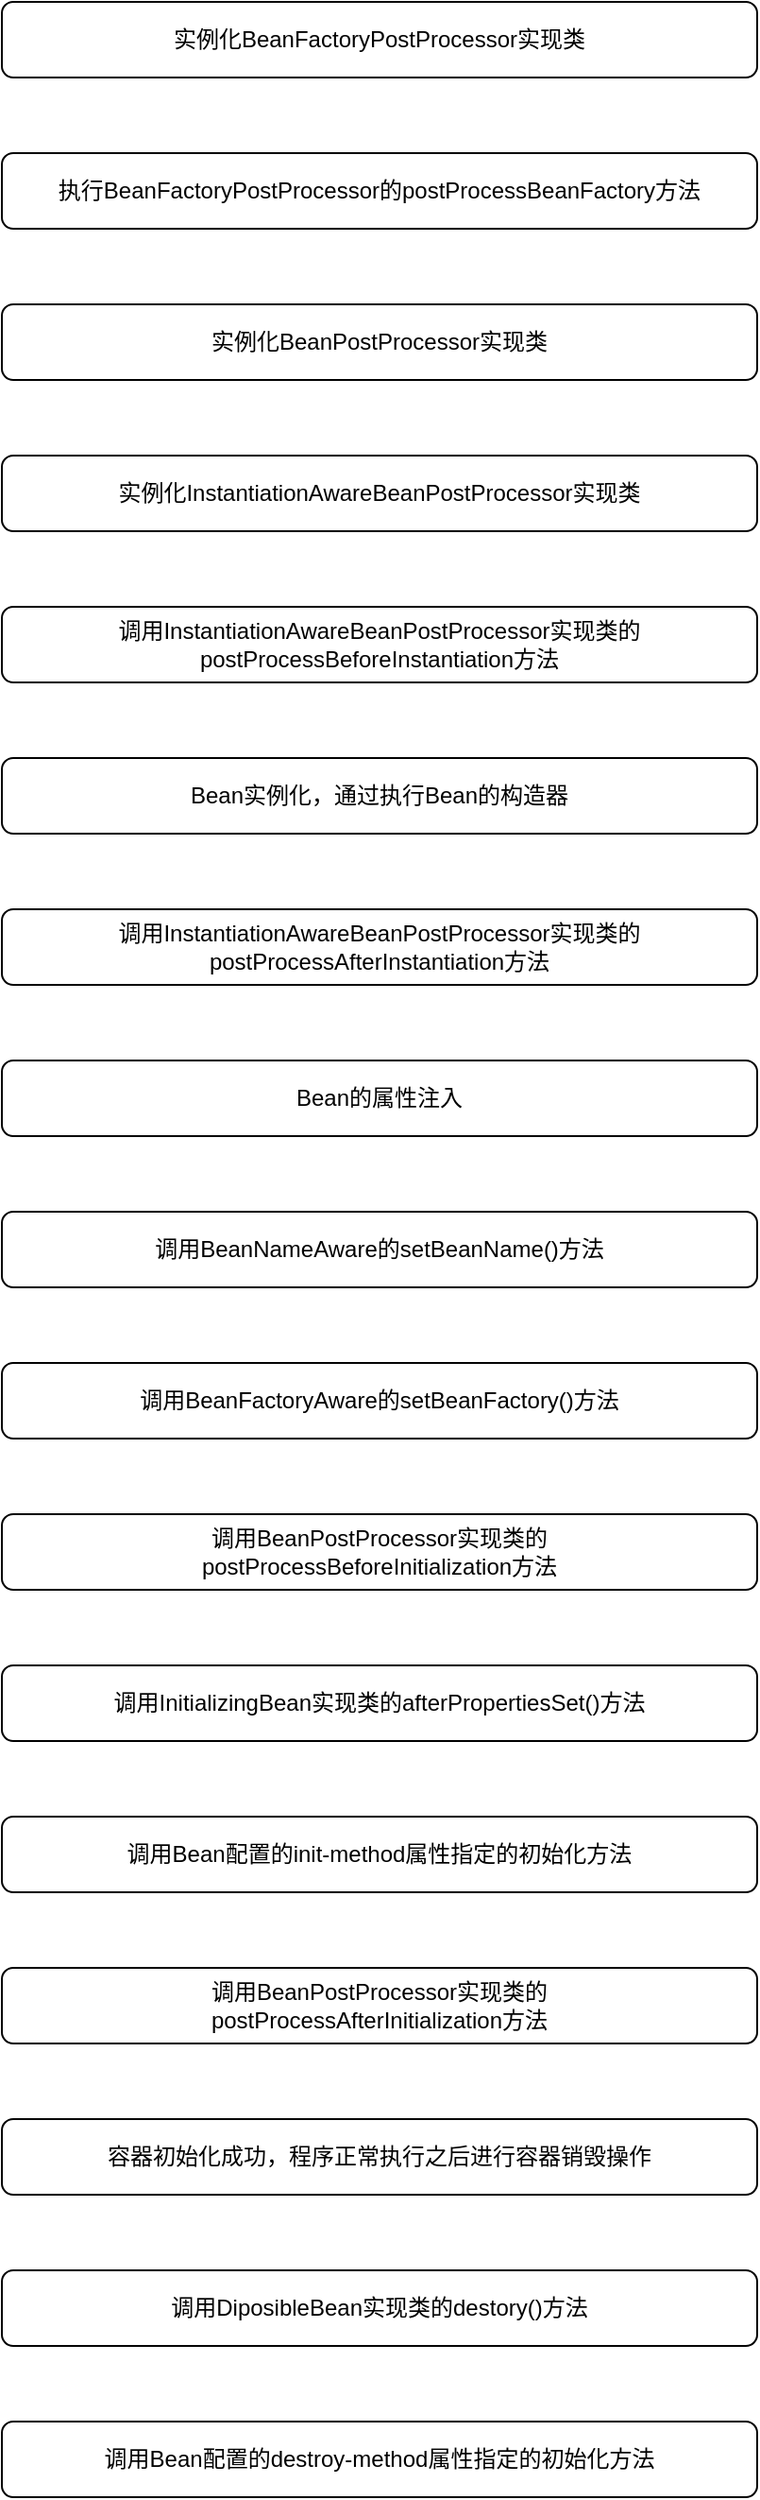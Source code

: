 <mxfile version="14.4.9" type="github">
  <diagram id="PHvQmYVwCx-GHsDMdO7j" name="第 1 页">
    <mxGraphModel dx="865" dy="457" grid="1" gridSize="10" guides="1" tooltips="1" connect="1" arrows="1" fold="1" page="1" pageScale="1" pageWidth="850" pageHeight="1100" math="0" shadow="0">
      <root>
        <mxCell id="0" />
        <mxCell id="1" parent="0" />
        <mxCell id="SVsJeydGzL-bqunpwrKy-1" value="实例化BeanFactoryPostProcessor实现类" style="rounded=1;whiteSpace=wrap;html=1;" vertex="1" parent="1">
          <mxGeometry x="240" y="80" width="400" height="40" as="geometry" />
        </mxCell>
        <mxCell id="SVsJeydGzL-bqunpwrKy-3" value="实例化BeanPostProcessor实现类" style="rounded=1;whiteSpace=wrap;html=1;" vertex="1" parent="1">
          <mxGeometry x="240" y="240" width="400" height="40" as="geometry" />
        </mxCell>
        <mxCell id="SVsJeydGzL-bqunpwrKy-4" value="执行BeanFactoryPostProcessor的postProcessBeanFactory方法" style="rounded=1;whiteSpace=wrap;html=1;" vertex="1" parent="1">
          <mxGeometry x="240" y="160" width="400" height="40" as="geometry" />
        </mxCell>
        <mxCell id="SVsJeydGzL-bqunpwrKy-5" value="实例化InstantiationAwareBeanPostProcessor实现类" style="rounded=1;whiteSpace=wrap;html=1;" vertex="1" parent="1">
          <mxGeometry x="240" y="320" width="400" height="40" as="geometry" />
        </mxCell>
        <mxCell id="SVsJeydGzL-bqunpwrKy-6" value="调用InstantiationAwareBeanPostProcessor实现类的postProcessBeforeInstantiation方法" style="rounded=1;whiteSpace=wrap;html=1;" vertex="1" parent="1">
          <mxGeometry x="240" y="400" width="400" height="40" as="geometry" />
        </mxCell>
        <mxCell id="SVsJeydGzL-bqunpwrKy-7" value="Bean实例化，通过执行Bean的构造器" style="rounded=1;whiteSpace=wrap;html=1;" vertex="1" parent="1">
          <mxGeometry x="240" y="480" width="400" height="40" as="geometry" />
        </mxCell>
        <mxCell id="SVsJeydGzL-bqunpwrKy-8" value="调用InstantiationAwareBeanPostProcessor实现类的postProcessAfterInstantiation方法" style="rounded=1;whiteSpace=wrap;html=1;" vertex="1" parent="1">
          <mxGeometry x="240" y="560" width="400" height="40" as="geometry" />
        </mxCell>
        <mxCell id="SVsJeydGzL-bqunpwrKy-9" value="Bean的属性注入" style="rounded=1;whiteSpace=wrap;html=1;" vertex="1" parent="1">
          <mxGeometry x="240" y="640" width="400" height="40" as="geometry" />
        </mxCell>
        <mxCell id="SVsJeydGzL-bqunpwrKy-10" value="调用BeanNameAware的setBeanName()方法" style="rounded=1;whiteSpace=wrap;html=1;" vertex="1" parent="1">
          <mxGeometry x="240" y="720" width="400" height="40" as="geometry" />
        </mxCell>
        <mxCell id="SVsJeydGzL-bqunpwrKy-11" value="调用BeanFactoryAware的setBeanFactory()方法" style="rounded=1;whiteSpace=wrap;html=1;" vertex="1" parent="1">
          <mxGeometry x="240" y="800" width="400" height="40" as="geometry" />
        </mxCell>
        <mxCell id="SVsJeydGzL-bqunpwrKy-12" value="调用BeanPostProcessor实现类的&lt;br&gt;postProcessBeforeInitialization方法" style="rounded=1;whiteSpace=wrap;html=1;" vertex="1" parent="1">
          <mxGeometry x="240" y="880" width="400" height="40" as="geometry" />
        </mxCell>
        <mxCell id="SVsJeydGzL-bqunpwrKy-14" value="调用InitializingBean实现类的afterPropertiesSet()方法" style="rounded=1;whiteSpace=wrap;html=1;" vertex="1" parent="1">
          <mxGeometry x="240" y="960" width="400" height="40" as="geometry" />
        </mxCell>
        <mxCell id="SVsJeydGzL-bqunpwrKy-15" value="调用Bean配置的init-method属性指定的初始化方法" style="rounded=1;whiteSpace=wrap;html=1;" vertex="1" parent="1">
          <mxGeometry x="240" y="1040" width="400" height="40" as="geometry" />
        </mxCell>
        <mxCell id="SVsJeydGzL-bqunpwrKy-16" value="调用BeanPostProcessor实现类的&lt;br&gt;postProcessAfterInitialization方法" style="rounded=1;whiteSpace=wrap;html=1;" vertex="1" parent="1">
          <mxGeometry x="240" y="1120" width="400" height="40" as="geometry" />
        </mxCell>
        <mxCell id="SVsJeydGzL-bqunpwrKy-17" value="容器初始化成功，程序正常执行之后进行容器销毁操作" style="rounded=1;whiteSpace=wrap;html=1;" vertex="1" parent="1">
          <mxGeometry x="240" y="1200" width="400" height="40" as="geometry" />
        </mxCell>
        <mxCell id="SVsJeydGzL-bqunpwrKy-18" value="调用DiposibleBean实现类的destory()方法" style="rounded=1;whiteSpace=wrap;html=1;" vertex="1" parent="1">
          <mxGeometry x="240" y="1280" width="400" height="40" as="geometry" />
        </mxCell>
        <mxCell id="SVsJeydGzL-bqunpwrKy-19" value="调用Bean配置的destroy-method属性指定的初始化方法" style="rounded=1;whiteSpace=wrap;html=1;" vertex="1" parent="1">
          <mxGeometry x="240" y="1360" width="400" height="40" as="geometry" />
        </mxCell>
      </root>
    </mxGraphModel>
  </diagram>
</mxfile>
